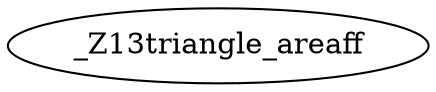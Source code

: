 digraph CallGraph {
    // Nodes
    _Z13triangle_areaff [label="_Z13triangle_areaff"];

    // Edges
}